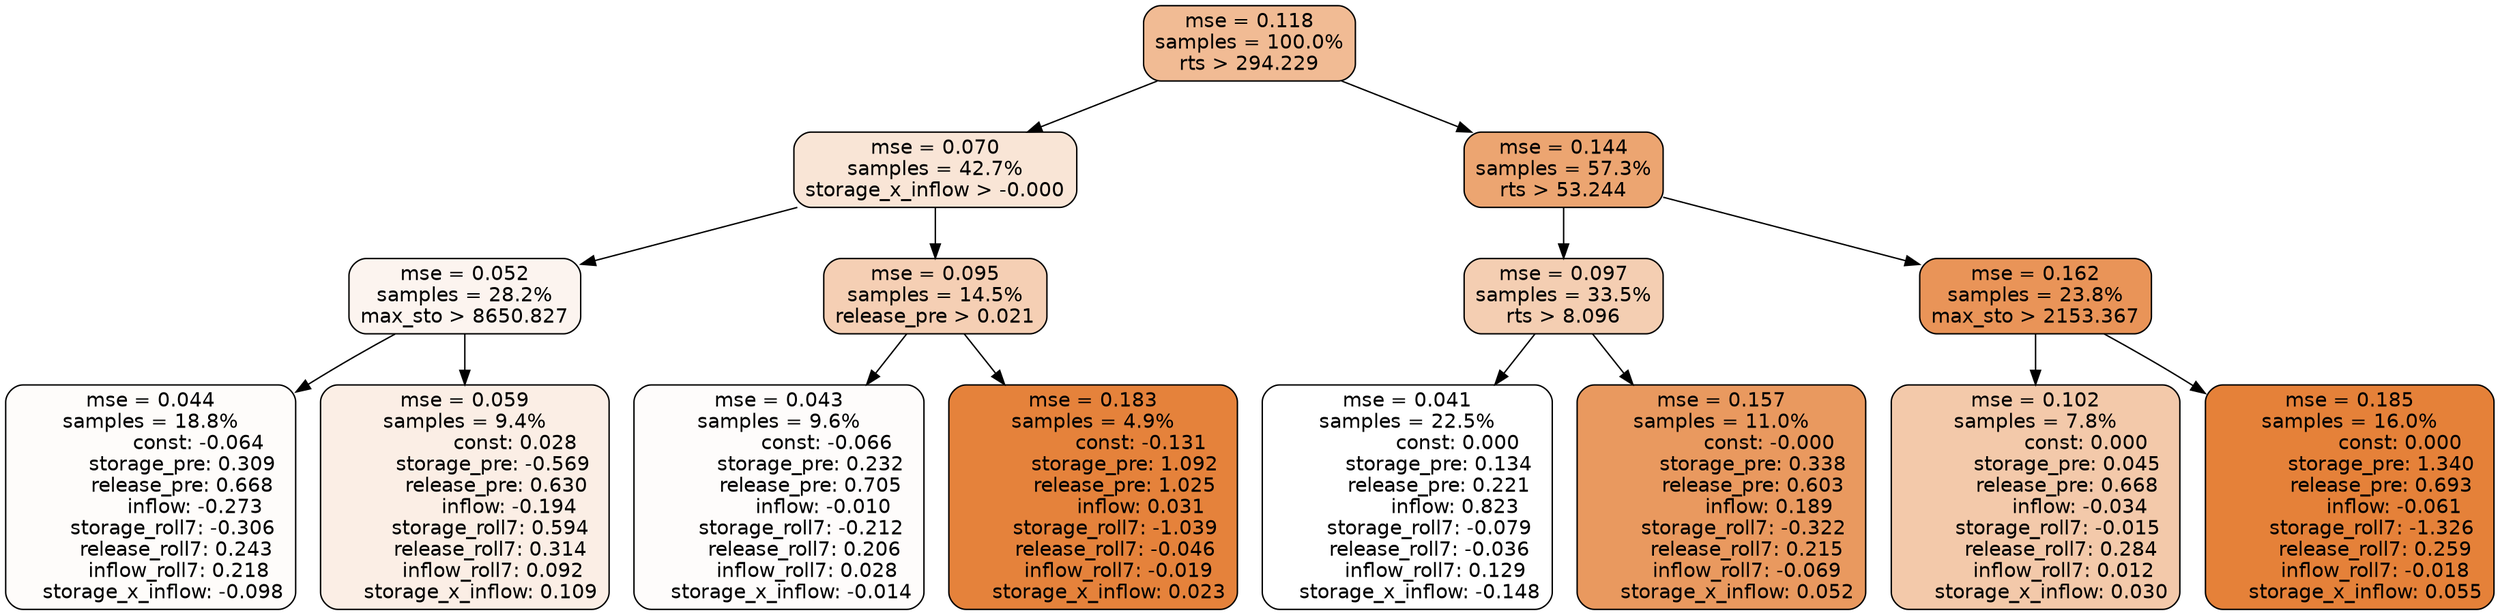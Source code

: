 digraph tree {
node [shape=rectangle, style="filled, rounded", color="black", fontname=helvetica] ;
edge [fontname=helvetica] ;
	"0" [label="mse = 0.118
samples = 100.0%
rts > 294.229", fillcolor="#f1bb94"]
	"8" [label="mse = 0.070
samples = 42.7%
storage_x_inflow > -0.000", fillcolor="#f9e5d6"]
	"1" [label="mse = 0.144
samples = 57.3%
rts > 53.244", fillcolor="#eca571"]
	"9" [label="mse = 0.052
samples = 28.2%
max_sto > 8650.827", fillcolor="#fcf4ef"]
	"12" [label="mse = 0.095
samples = 14.5%
release_pre > 0.021", fillcolor="#f5cfb4"]
	"2" [label="mse = 0.097
samples = 33.5%
rts > 8.096", fillcolor="#f4ceb2"]
	"5" [label="mse = 0.162
samples = 23.8%
max_sto > 2153.367", fillcolor="#e99458"]
	"10" [label="mse = 0.044
samples = 18.8%
               const: -0.064
          storage_pre: 0.309
          release_pre: 0.668
              inflow: -0.273
       storage_roll7: -0.306
        release_roll7: 0.243
         inflow_roll7: 0.218
    storage_x_inflow: -0.098", fillcolor="#fefcfa"]
	"11" [label="mse = 0.059
samples = 9.4%
                const: 0.028
         storage_pre: -0.569
          release_pre: 0.630
              inflow: -0.194
        storage_roll7: 0.594
        release_roll7: 0.314
         inflow_roll7: 0.092
     storage_x_inflow: 0.109", fillcolor="#fbeee5"]
	"13" [label="mse = 0.043
samples = 9.6%
               const: -0.066
          storage_pre: 0.232
          release_pre: 0.705
              inflow: -0.010
       storage_roll7: -0.212
        release_roll7: 0.206
         inflow_roll7: 0.028
    storage_x_inflow: -0.014", fillcolor="#fefcfb"]
	"14" [label="mse = 0.183
samples = 4.9%
               const: -0.131
          storage_pre: 1.092
          release_pre: 1.025
               inflow: 0.031
       storage_roll7: -1.039
       release_roll7: -0.046
        inflow_roll7: -0.019
     storage_x_inflow: 0.023", fillcolor="#e5823b"]
	"3" [label="mse = 0.041
samples = 22.5%
                const: 0.000
          storage_pre: 0.134
          release_pre: 0.221
               inflow: 0.823
       storage_roll7: -0.079
       release_roll7: -0.036
         inflow_roll7: 0.129
    storage_x_inflow: -0.148", fillcolor="#ffffff"]
	"4" [label="mse = 0.157
samples = 11.0%
               const: -0.000
          storage_pre: 0.338
          release_pre: 0.603
               inflow: 0.189
       storage_roll7: -0.322
        release_roll7: 0.215
        inflow_roll7: -0.069
     storage_x_inflow: 0.052", fillcolor="#e9995f"]
	"7" [label="mse = 0.102
samples = 7.8%
                const: 0.000
          storage_pre: 0.045
          release_pre: 0.668
              inflow: -0.034
       storage_roll7: -0.015
        release_roll7: 0.284
         inflow_roll7: 0.012
     storage_x_inflow: 0.030", fillcolor="#f3c9aa"]
	"6" [label="mse = 0.185
samples = 16.0%
                const: 0.000
          storage_pre: 1.340
          release_pre: 0.693
              inflow: -0.061
       storage_roll7: -1.326
        release_roll7: 0.259
        inflow_roll7: -0.018
     storage_x_inflow: 0.055", fillcolor="#e58139"]

	"0" -> "1"
	"0" -> "8"
	"8" -> "9"
	"8" -> "12"
	"1" -> "2"
	"1" -> "5"
	"9" -> "10"
	"9" -> "11"
	"12" -> "13"
	"12" -> "14"
	"2" -> "3"
	"2" -> "4"
	"5" -> "6"
	"5" -> "7"
}